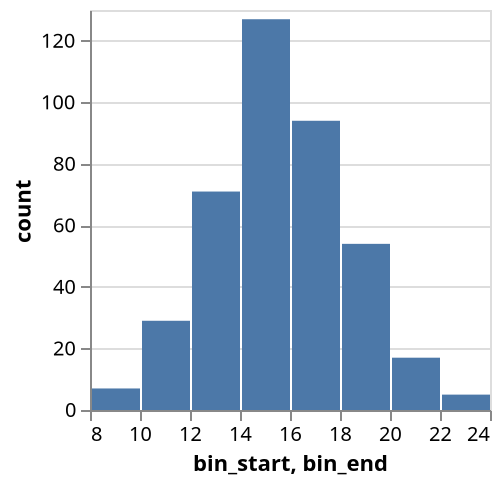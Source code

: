 {
  "$schema": "https://vega.github.io/schema/vega-lite/v4.json",
  "data": {
    "values": [
      {"bin_start": 8, "bin_end": 10, "count": 7},
      {"bin_start": 10, "bin_end": 12, "count": 29},
      {"bin_start": 12, "bin_end": 14, "count": 71},
      {"bin_start": 14, "bin_end": 16, "count": 127},
      {"bin_start": 16, "bin_end": 18, "count": 94},
      {"bin_start": 18, "bin_end": 20, "count": 54},
      {"bin_start": 20, "bin_end": 22, "count": 17},
      {"bin_start": 22, "bin_end": 24, "count": 5}
    ]
  },
  "mark": "bar",
  "encoding": {
    "x": {
      "field": "bin_start",
      "bin": {"binned": true, "step": 2},
      "type": "quantitative"
    },
    "x2": {"field": "bin_end"},
    "y": {"field": "count", "type": "quantitative"}
  },
  "autosize": {"type": "pad"}
}